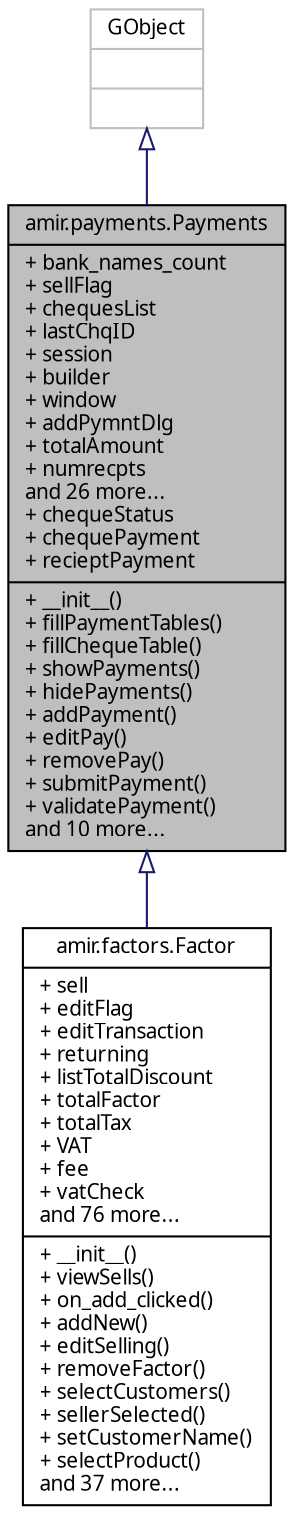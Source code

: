 digraph "amir.payments.Payments"
{
 // LATEX_PDF_SIZE
  edge [fontname="FreeSans.ttf",fontsize="10",labelfontname="FreeSans.ttf",labelfontsize="10"];
  node [fontname="FreeSans.ttf",fontsize="10",shape=record];
  Node1 [label="{amir.payments.Payments\n|+ bank_names_count\l+ sellFlag\l+ chequesList\l+ lastChqID\l+ session\l+ builder\l+ window\l+ addPymntDlg\l+ totalAmount\l+ numrecpts\land 26 more...\l+ chequeStatus\l+ chequePayment\l+ recieptPayment\l|+ __init__()\l+ fillPaymentTables()\l+ fillChequeTable()\l+ showPayments()\l+ hidePayments()\l+ addPayment()\l+ editPay()\l+ removePay()\l+ submitPayment()\l+ validatePayment()\land 10 more...\l}",height=0.2,width=0.4,color="black", fillcolor="grey75", style="filled", fontcolor="black",tooltip=" "];
  Node2 -> Node1 [dir="back",color="midnightblue",fontsize="10",style="solid",arrowtail="onormal",fontname="FreeSans.ttf"];
  Node2 [label="{GObject\n||}",height=0.2,width=0.4,color="grey75", fillcolor="white", style="filled",tooltip=" "];
  Node1 -> Node3 [dir="back",color="midnightblue",fontsize="10",style="solid",arrowtail="onormal",fontname="FreeSans.ttf"];
  Node3 [label="{amir.factors.Factor\n|+ sell\l+ editFlag\l+ editTransaction\l+ returning\l+ listTotalDiscount\l+ totalFactor\l+ totalTax\l+ VAT\l+ fee\l+ vatCheck\land 76 more...\l|+ __init__()\l+ viewSells()\l+ on_add_clicked()\l+ addNew()\l+ editSelling()\l+ removeFactor()\l+ selectCustomers()\l+ sellerSelected()\l+ setCustomerName()\l+ selectProduct()\land 37 more...\l}",height=0.2,width=0.4,color="black", fillcolor="white", style="filled",URL="$classamir_1_1factors_1_1_factor.html",tooltip=" "];
}
